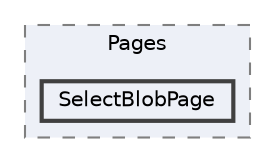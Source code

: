 digraph "Bloberts/Scripts/UI/Pages/SelectBlobPage"
{
 // LATEX_PDF_SIZE
  bgcolor="transparent";
  edge [fontname=Helvetica,fontsize=10,labelfontname=Helvetica,labelfontsize=10];
  node [fontname=Helvetica,fontsize=10,shape=box,height=0.2,width=0.4];
  compound=true
  subgraph clusterdir_0ec4a9d89eea34853c2ecb2ecdbd9dde {
    graph [ bgcolor="#edf0f7", pencolor="grey50", label="Pages", fontname=Helvetica,fontsize=10 style="filled,dashed", URL="dir_0ec4a9d89eea34853c2ecb2ecdbd9dde.html",tooltip=""]
  dir_750c32a98b3fcb53a8a4c6f490c2a840 [label="SelectBlobPage", fillcolor="#edf0f7", color="grey25", style="filled,bold", URL="dir_750c32a98b3fcb53a8a4c6f490c2a840.html",tooltip=""];
  }
}
